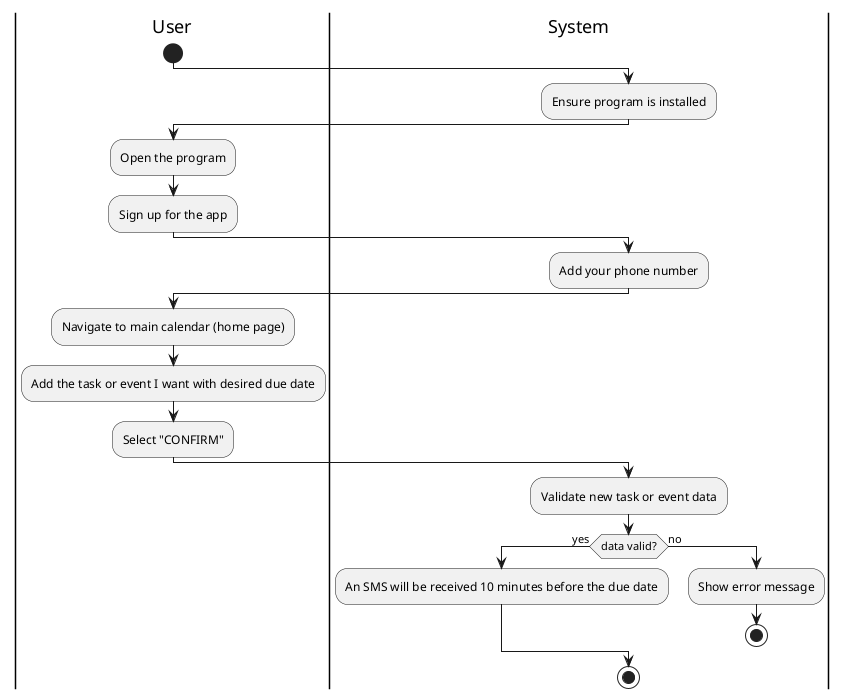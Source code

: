 @startuml
|User|
start

|System|
:Ensure program is installed;

|User|
:Open the program;
:Sign up for the app;

|System|
:Add your phone number;

|User|
:Navigate to main calendar (home page);

|User|
:Add the task or event I want with desired due date;
:Select "CONFIRM";

|System|
:Validate new task or event data;

|System|
if (data valid?) then (yes)
  :An SMS will be received 10 minutes before the due date;
else (no)
  :Show error message;
stop
endif
 
stop

@enduml